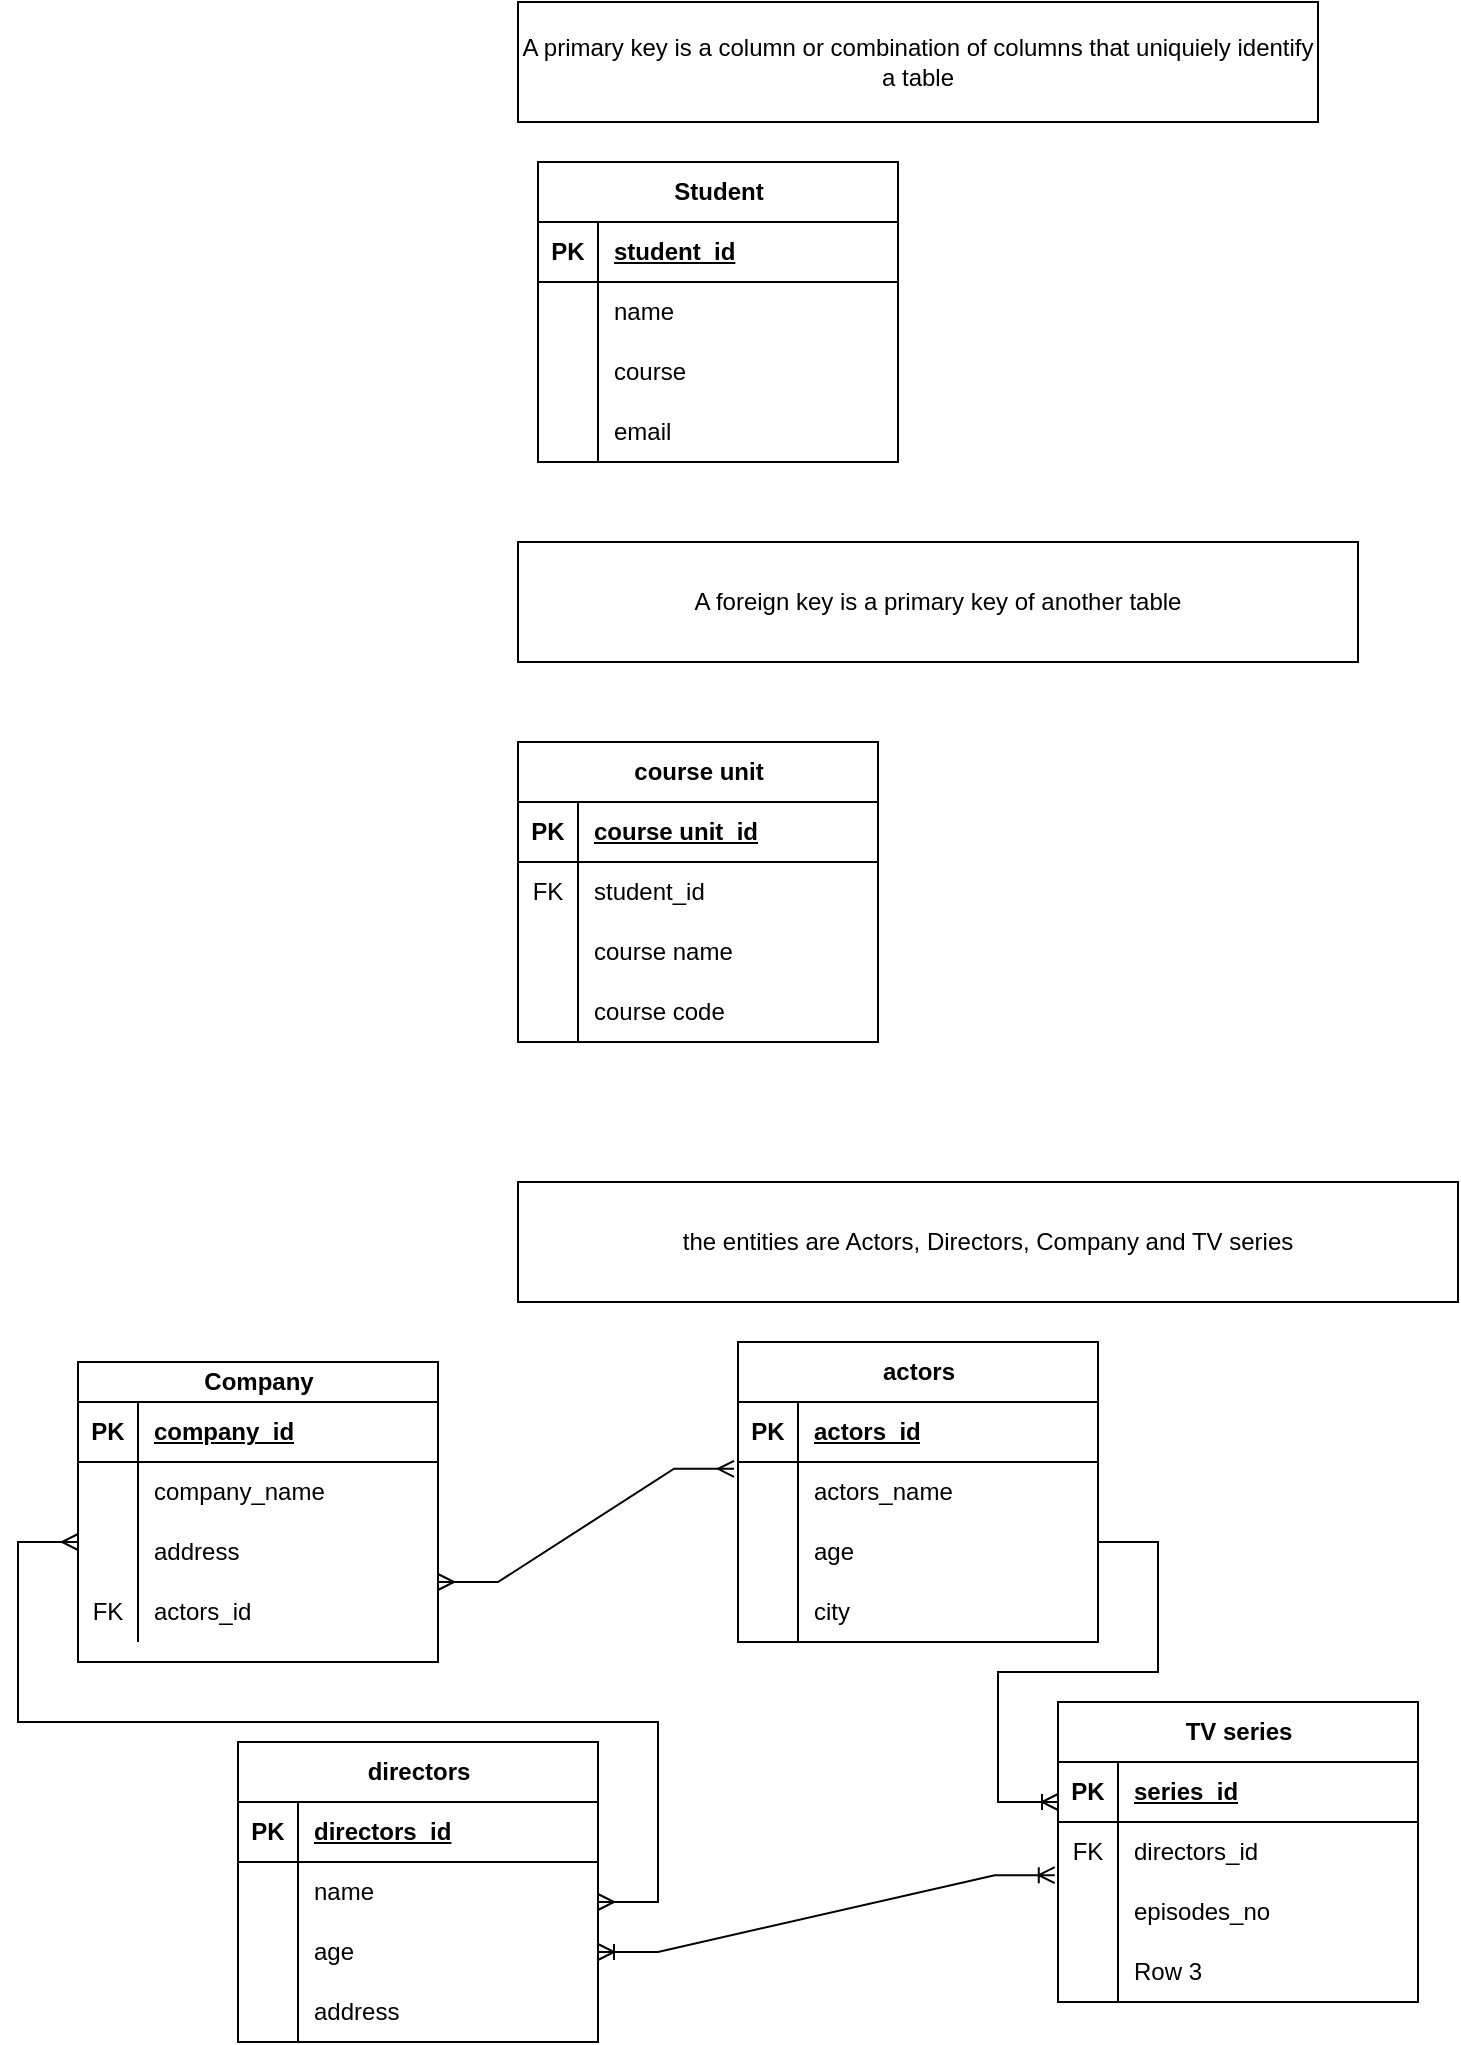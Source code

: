 <mxfile version="24.2.5" type="device">
  <diagram id="R2lEEEUBdFMjLlhIrx00" name="Page-1">
    <mxGraphModel dx="1036" dy="606" grid="1" gridSize="10" guides="1" tooltips="1" connect="1" arrows="1" fold="1" page="1" pageScale="1" pageWidth="850" pageHeight="1100" math="0" shadow="0" extFonts="Permanent Marker^https://fonts.googleapis.com/css?family=Permanent+Marker">
      <root>
        <mxCell id="0" />
        <mxCell id="1" parent="0" />
        <mxCell id="Y1XLmHkK0PfmIPcRLPb1-1" value="" style="rounded=0;whiteSpace=wrap;html=1;" vertex="1" parent="1">
          <mxGeometry x="280" y="60" width="120" height="60" as="geometry" />
        </mxCell>
        <mxCell id="Y1XLmHkK0PfmIPcRLPb1-2" value="A primary key is a column or combination of columns that uniquiely identify a table" style="rounded=0;whiteSpace=wrap;html=1;" vertex="1" parent="1">
          <mxGeometry x="280" y="60" width="400" height="60" as="geometry" />
        </mxCell>
        <mxCell id="Y1XLmHkK0PfmIPcRLPb1-7" value="Student" style="shape=table;startSize=30;container=1;collapsible=1;childLayout=tableLayout;fixedRows=1;rowLines=0;fontStyle=1;align=center;resizeLast=1;html=1;" vertex="1" parent="1">
          <mxGeometry x="290" y="140" width="180" height="150" as="geometry" />
        </mxCell>
        <mxCell id="Y1XLmHkK0PfmIPcRLPb1-8" value="" style="shape=tableRow;horizontal=0;startSize=0;swimlaneHead=0;swimlaneBody=0;fillColor=none;collapsible=0;dropTarget=0;points=[[0,0.5],[1,0.5]];portConstraint=eastwest;top=0;left=0;right=0;bottom=1;" vertex="1" parent="Y1XLmHkK0PfmIPcRLPb1-7">
          <mxGeometry y="30" width="180" height="30" as="geometry" />
        </mxCell>
        <mxCell id="Y1XLmHkK0PfmIPcRLPb1-9" value="PK" style="shape=partialRectangle;connectable=0;fillColor=none;top=0;left=0;bottom=0;right=0;fontStyle=1;overflow=hidden;whiteSpace=wrap;html=1;" vertex="1" parent="Y1XLmHkK0PfmIPcRLPb1-8">
          <mxGeometry width="30" height="30" as="geometry">
            <mxRectangle width="30" height="30" as="alternateBounds" />
          </mxGeometry>
        </mxCell>
        <mxCell id="Y1XLmHkK0PfmIPcRLPb1-10" value="student_id" style="shape=partialRectangle;connectable=0;fillColor=none;top=0;left=0;bottom=0;right=0;align=left;spacingLeft=6;fontStyle=5;overflow=hidden;whiteSpace=wrap;html=1;" vertex="1" parent="Y1XLmHkK0PfmIPcRLPb1-8">
          <mxGeometry x="30" width="150" height="30" as="geometry">
            <mxRectangle width="150" height="30" as="alternateBounds" />
          </mxGeometry>
        </mxCell>
        <mxCell id="Y1XLmHkK0PfmIPcRLPb1-11" value="" style="shape=tableRow;horizontal=0;startSize=0;swimlaneHead=0;swimlaneBody=0;fillColor=none;collapsible=0;dropTarget=0;points=[[0,0.5],[1,0.5]];portConstraint=eastwest;top=0;left=0;right=0;bottom=0;" vertex="1" parent="Y1XLmHkK0PfmIPcRLPb1-7">
          <mxGeometry y="60" width="180" height="30" as="geometry" />
        </mxCell>
        <mxCell id="Y1XLmHkK0PfmIPcRLPb1-12" value="" style="shape=partialRectangle;connectable=0;fillColor=none;top=0;left=0;bottom=0;right=0;editable=1;overflow=hidden;whiteSpace=wrap;html=1;" vertex="1" parent="Y1XLmHkK0PfmIPcRLPb1-11">
          <mxGeometry width="30" height="30" as="geometry">
            <mxRectangle width="30" height="30" as="alternateBounds" />
          </mxGeometry>
        </mxCell>
        <mxCell id="Y1XLmHkK0PfmIPcRLPb1-13" value="name" style="shape=partialRectangle;connectable=0;fillColor=none;top=0;left=0;bottom=0;right=0;align=left;spacingLeft=6;overflow=hidden;whiteSpace=wrap;html=1;" vertex="1" parent="Y1XLmHkK0PfmIPcRLPb1-11">
          <mxGeometry x="30" width="150" height="30" as="geometry">
            <mxRectangle width="150" height="30" as="alternateBounds" />
          </mxGeometry>
        </mxCell>
        <mxCell id="Y1XLmHkK0PfmIPcRLPb1-14" value="" style="shape=tableRow;horizontal=0;startSize=0;swimlaneHead=0;swimlaneBody=0;fillColor=none;collapsible=0;dropTarget=0;points=[[0,0.5],[1,0.5]];portConstraint=eastwest;top=0;left=0;right=0;bottom=0;" vertex="1" parent="Y1XLmHkK0PfmIPcRLPb1-7">
          <mxGeometry y="90" width="180" height="30" as="geometry" />
        </mxCell>
        <mxCell id="Y1XLmHkK0PfmIPcRLPb1-15" value="" style="shape=partialRectangle;connectable=0;fillColor=none;top=0;left=0;bottom=0;right=0;editable=1;overflow=hidden;whiteSpace=wrap;html=1;" vertex="1" parent="Y1XLmHkK0PfmIPcRLPb1-14">
          <mxGeometry width="30" height="30" as="geometry">
            <mxRectangle width="30" height="30" as="alternateBounds" />
          </mxGeometry>
        </mxCell>
        <mxCell id="Y1XLmHkK0PfmIPcRLPb1-16" value="course" style="shape=partialRectangle;connectable=0;fillColor=none;top=0;left=0;bottom=0;right=0;align=left;spacingLeft=6;overflow=hidden;whiteSpace=wrap;html=1;" vertex="1" parent="Y1XLmHkK0PfmIPcRLPb1-14">
          <mxGeometry x="30" width="150" height="30" as="geometry">
            <mxRectangle width="150" height="30" as="alternateBounds" />
          </mxGeometry>
        </mxCell>
        <mxCell id="Y1XLmHkK0PfmIPcRLPb1-17" value="" style="shape=tableRow;horizontal=0;startSize=0;swimlaneHead=0;swimlaneBody=0;fillColor=none;collapsible=0;dropTarget=0;points=[[0,0.5],[1,0.5]];portConstraint=eastwest;top=0;left=0;right=0;bottom=0;" vertex="1" parent="Y1XLmHkK0PfmIPcRLPb1-7">
          <mxGeometry y="120" width="180" height="30" as="geometry" />
        </mxCell>
        <mxCell id="Y1XLmHkK0PfmIPcRLPb1-18" value="" style="shape=partialRectangle;connectable=0;fillColor=none;top=0;left=0;bottom=0;right=0;editable=1;overflow=hidden;whiteSpace=wrap;html=1;" vertex="1" parent="Y1XLmHkK0PfmIPcRLPb1-17">
          <mxGeometry width="30" height="30" as="geometry">
            <mxRectangle width="30" height="30" as="alternateBounds" />
          </mxGeometry>
        </mxCell>
        <mxCell id="Y1XLmHkK0PfmIPcRLPb1-19" value="email" style="shape=partialRectangle;connectable=0;fillColor=none;top=0;left=0;bottom=0;right=0;align=left;spacingLeft=6;overflow=hidden;whiteSpace=wrap;html=1;" vertex="1" parent="Y1XLmHkK0PfmIPcRLPb1-17">
          <mxGeometry x="30" width="150" height="30" as="geometry">
            <mxRectangle width="150" height="30" as="alternateBounds" />
          </mxGeometry>
        </mxCell>
        <mxCell id="Y1XLmHkK0PfmIPcRLPb1-20" value="A foreign key is a primary key of another table" style="rounded=0;whiteSpace=wrap;html=1;" vertex="1" parent="1">
          <mxGeometry x="280" y="330" width="420" height="60" as="geometry" />
        </mxCell>
        <mxCell id="Y1XLmHkK0PfmIPcRLPb1-21" value="course unit" style="shape=table;startSize=30;container=1;collapsible=1;childLayout=tableLayout;fixedRows=1;rowLines=0;fontStyle=1;align=center;resizeLast=1;html=1;" vertex="1" parent="1">
          <mxGeometry x="280" y="430" width="180" height="150" as="geometry" />
        </mxCell>
        <mxCell id="Y1XLmHkK0PfmIPcRLPb1-22" value="" style="shape=tableRow;horizontal=0;startSize=0;swimlaneHead=0;swimlaneBody=0;fillColor=none;collapsible=0;dropTarget=0;points=[[0,0.5],[1,0.5]];portConstraint=eastwest;top=0;left=0;right=0;bottom=1;" vertex="1" parent="Y1XLmHkK0PfmIPcRLPb1-21">
          <mxGeometry y="30" width="180" height="30" as="geometry" />
        </mxCell>
        <mxCell id="Y1XLmHkK0PfmIPcRLPb1-23" value="PK" style="shape=partialRectangle;connectable=0;fillColor=none;top=0;left=0;bottom=0;right=0;fontStyle=1;overflow=hidden;whiteSpace=wrap;html=1;" vertex="1" parent="Y1XLmHkK0PfmIPcRLPb1-22">
          <mxGeometry width="30" height="30" as="geometry">
            <mxRectangle width="30" height="30" as="alternateBounds" />
          </mxGeometry>
        </mxCell>
        <mxCell id="Y1XLmHkK0PfmIPcRLPb1-24" value="course unit_id" style="shape=partialRectangle;connectable=0;fillColor=none;top=0;left=0;bottom=0;right=0;align=left;spacingLeft=6;fontStyle=5;overflow=hidden;whiteSpace=wrap;html=1;" vertex="1" parent="Y1XLmHkK0PfmIPcRLPb1-22">
          <mxGeometry x="30" width="150" height="30" as="geometry">
            <mxRectangle width="150" height="30" as="alternateBounds" />
          </mxGeometry>
        </mxCell>
        <mxCell id="Y1XLmHkK0PfmIPcRLPb1-25" value="" style="shape=tableRow;horizontal=0;startSize=0;swimlaneHead=0;swimlaneBody=0;fillColor=none;collapsible=0;dropTarget=0;points=[[0,0.5],[1,0.5]];portConstraint=eastwest;top=0;left=0;right=0;bottom=0;" vertex="1" parent="Y1XLmHkK0PfmIPcRLPb1-21">
          <mxGeometry y="60" width="180" height="30" as="geometry" />
        </mxCell>
        <mxCell id="Y1XLmHkK0PfmIPcRLPb1-26" value="FK" style="shape=partialRectangle;connectable=0;fillColor=none;top=0;left=0;bottom=0;right=0;editable=1;overflow=hidden;whiteSpace=wrap;html=1;" vertex="1" parent="Y1XLmHkK0PfmIPcRLPb1-25">
          <mxGeometry width="30" height="30" as="geometry">
            <mxRectangle width="30" height="30" as="alternateBounds" />
          </mxGeometry>
        </mxCell>
        <mxCell id="Y1XLmHkK0PfmIPcRLPb1-27" value="student_id" style="shape=partialRectangle;connectable=0;fillColor=none;top=0;left=0;bottom=0;right=0;align=left;spacingLeft=6;overflow=hidden;whiteSpace=wrap;html=1;" vertex="1" parent="Y1XLmHkK0PfmIPcRLPb1-25">
          <mxGeometry x="30" width="150" height="30" as="geometry">
            <mxRectangle width="150" height="30" as="alternateBounds" />
          </mxGeometry>
        </mxCell>
        <mxCell id="Y1XLmHkK0PfmIPcRLPb1-28" value="" style="shape=tableRow;horizontal=0;startSize=0;swimlaneHead=0;swimlaneBody=0;fillColor=none;collapsible=0;dropTarget=0;points=[[0,0.5],[1,0.5]];portConstraint=eastwest;top=0;left=0;right=0;bottom=0;" vertex="1" parent="Y1XLmHkK0PfmIPcRLPb1-21">
          <mxGeometry y="90" width="180" height="30" as="geometry" />
        </mxCell>
        <mxCell id="Y1XLmHkK0PfmIPcRLPb1-29" value="" style="shape=partialRectangle;connectable=0;fillColor=none;top=0;left=0;bottom=0;right=0;editable=1;overflow=hidden;whiteSpace=wrap;html=1;" vertex="1" parent="Y1XLmHkK0PfmIPcRLPb1-28">
          <mxGeometry width="30" height="30" as="geometry">
            <mxRectangle width="30" height="30" as="alternateBounds" />
          </mxGeometry>
        </mxCell>
        <mxCell id="Y1XLmHkK0PfmIPcRLPb1-30" value="course name" style="shape=partialRectangle;connectable=0;fillColor=none;top=0;left=0;bottom=0;right=0;align=left;spacingLeft=6;overflow=hidden;whiteSpace=wrap;html=1;" vertex="1" parent="Y1XLmHkK0PfmIPcRLPb1-28">
          <mxGeometry x="30" width="150" height="30" as="geometry">
            <mxRectangle width="150" height="30" as="alternateBounds" />
          </mxGeometry>
        </mxCell>
        <mxCell id="Y1XLmHkK0PfmIPcRLPb1-31" value="" style="shape=tableRow;horizontal=0;startSize=0;swimlaneHead=0;swimlaneBody=0;fillColor=none;collapsible=0;dropTarget=0;points=[[0,0.5],[1,0.5]];portConstraint=eastwest;top=0;left=0;right=0;bottom=0;" vertex="1" parent="Y1XLmHkK0PfmIPcRLPb1-21">
          <mxGeometry y="120" width="180" height="30" as="geometry" />
        </mxCell>
        <mxCell id="Y1XLmHkK0PfmIPcRLPb1-32" value="" style="shape=partialRectangle;connectable=0;fillColor=none;top=0;left=0;bottom=0;right=0;editable=1;overflow=hidden;whiteSpace=wrap;html=1;" vertex="1" parent="Y1XLmHkK0PfmIPcRLPb1-31">
          <mxGeometry width="30" height="30" as="geometry">
            <mxRectangle width="30" height="30" as="alternateBounds" />
          </mxGeometry>
        </mxCell>
        <mxCell id="Y1XLmHkK0PfmIPcRLPb1-33" value="course code" style="shape=partialRectangle;connectable=0;fillColor=none;top=0;left=0;bottom=0;right=0;align=left;spacingLeft=6;overflow=hidden;whiteSpace=wrap;html=1;" vertex="1" parent="Y1XLmHkK0PfmIPcRLPb1-31">
          <mxGeometry x="30" width="150" height="30" as="geometry">
            <mxRectangle width="150" height="30" as="alternateBounds" />
          </mxGeometry>
        </mxCell>
        <mxCell id="Y1XLmHkK0PfmIPcRLPb1-34" value="the entities are Actors, Directors, Company and TV series" style="rounded=0;whiteSpace=wrap;html=1;" vertex="1" parent="1">
          <mxGeometry x="280" y="650" width="470" height="60" as="geometry" />
        </mxCell>
        <mxCell id="Y1XLmHkK0PfmIPcRLPb1-35" value="Company" style="shape=table;startSize=20;container=1;collapsible=1;childLayout=tableLayout;fixedRows=1;rowLines=0;fontStyle=1;align=center;resizeLast=1;html=1;" vertex="1" parent="1">
          <mxGeometry x="60" y="740" width="180" height="150" as="geometry" />
        </mxCell>
        <mxCell id="Y1XLmHkK0PfmIPcRLPb1-36" value="" style="shape=tableRow;horizontal=0;startSize=0;swimlaneHead=0;swimlaneBody=0;fillColor=none;collapsible=0;dropTarget=0;points=[[0,0.5],[1,0.5]];portConstraint=eastwest;top=0;left=0;right=0;bottom=1;" vertex="1" parent="Y1XLmHkK0PfmIPcRLPb1-35">
          <mxGeometry y="20" width="180" height="30" as="geometry" />
        </mxCell>
        <mxCell id="Y1XLmHkK0PfmIPcRLPb1-37" value="PK" style="shape=partialRectangle;connectable=0;fillColor=none;top=0;left=0;bottom=0;right=0;fontStyle=1;overflow=hidden;whiteSpace=wrap;html=1;" vertex="1" parent="Y1XLmHkK0PfmIPcRLPb1-36">
          <mxGeometry width="30" height="30" as="geometry">
            <mxRectangle width="30" height="30" as="alternateBounds" />
          </mxGeometry>
        </mxCell>
        <mxCell id="Y1XLmHkK0PfmIPcRLPb1-38" value="company_id" style="shape=partialRectangle;connectable=0;fillColor=none;top=0;left=0;bottom=0;right=0;align=left;spacingLeft=6;fontStyle=5;overflow=hidden;whiteSpace=wrap;html=1;" vertex="1" parent="Y1XLmHkK0PfmIPcRLPb1-36">
          <mxGeometry x="30" width="150" height="30" as="geometry">
            <mxRectangle width="150" height="30" as="alternateBounds" />
          </mxGeometry>
        </mxCell>
        <mxCell id="Y1XLmHkK0PfmIPcRLPb1-39" value="" style="shape=tableRow;horizontal=0;startSize=0;swimlaneHead=0;swimlaneBody=0;fillColor=none;collapsible=0;dropTarget=0;points=[[0,0.5],[1,0.5]];portConstraint=eastwest;top=0;left=0;right=0;bottom=0;" vertex="1" parent="Y1XLmHkK0PfmIPcRLPb1-35">
          <mxGeometry y="50" width="180" height="30" as="geometry" />
        </mxCell>
        <mxCell id="Y1XLmHkK0PfmIPcRLPb1-40" value="" style="shape=partialRectangle;connectable=0;fillColor=none;top=0;left=0;bottom=0;right=0;editable=1;overflow=hidden;whiteSpace=wrap;html=1;" vertex="1" parent="Y1XLmHkK0PfmIPcRLPb1-39">
          <mxGeometry width="30" height="30" as="geometry">
            <mxRectangle width="30" height="30" as="alternateBounds" />
          </mxGeometry>
        </mxCell>
        <mxCell id="Y1XLmHkK0PfmIPcRLPb1-41" value="company_name" style="shape=partialRectangle;connectable=0;fillColor=none;top=0;left=0;bottom=0;right=0;align=left;spacingLeft=6;overflow=hidden;whiteSpace=wrap;html=1;" vertex="1" parent="Y1XLmHkK0PfmIPcRLPb1-39">
          <mxGeometry x="30" width="150" height="30" as="geometry">
            <mxRectangle width="150" height="30" as="alternateBounds" />
          </mxGeometry>
        </mxCell>
        <mxCell id="Y1XLmHkK0PfmIPcRLPb1-42" value="" style="shape=tableRow;horizontal=0;startSize=0;swimlaneHead=0;swimlaneBody=0;fillColor=none;collapsible=0;dropTarget=0;points=[[0,0.5],[1,0.5]];portConstraint=eastwest;top=0;left=0;right=0;bottom=0;" vertex="1" parent="Y1XLmHkK0PfmIPcRLPb1-35">
          <mxGeometry y="80" width="180" height="30" as="geometry" />
        </mxCell>
        <mxCell id="Y1XLmHkK0PfmIPcRLPb1-43" value="" style="shape=partialRectangle;connectable=0;fillColor=none;top=0;left=0;bottom=0;right=0;editable=1;overflow=hidden;whiteSpace=wrap;html=1;" vertex="1" parent="Y1XLmHkK0PfmIPcRLPb1-42">
          <mxGeometry width="30" height="30" as="geometry">
            <mxRectangle width="30" height="30" as="alternateBounds" />
          </mxGeometry>
        </mxCell>
        <mxCell id="Y1XLmHkK0PfmIPcRLPb1-44" value="address" style="shape=partialRectangle;connectable=0;fillColor=none;top=0;left=0;bottom=0;right=0;align=left;spacingLeft=6;overflow=hidden;whiteSpace=wrap;html=1;" vertex="1" parent="Y1XLmHkK0PfmIPcRLPb1-42">
          <mxGeometry x="30" width="150" height="30" as="geometry">
            <mxRectangle width="150" height="30" as="alternateBounds" />
          </mxGeometry>
        </mxCell>
        <mxCell id="Y1XLmHkK0PfmIPcRLPb1-45" value="" style="shape=tableRow;horizontal=0;startSize=0;swimlaneHead=0;swimlaneBody=0;fillColor=none;collapsible=0;dropTarget=0;points=[[0,0.5],[1,0.5]];portConstraint=eastwest;top=0;left=0;right=0;bottom=0;" vertex="1" parent="Y1XLmHkK0PfmIPcRLPb1-35">
          <mxGeometry y="110" width="180" height="30" as="geometry" />
        </mxCell>
        <mxCell id="Y1XLmHkK0PfmIPcRLPb1-46" value="FK" style="shape=partialRectangle;connectable=0;fillColor=none;top=0;left=0;bottom=0;right=0;editable=1;overflow=hidden;whiteSpace=wrap;html=1;" vertex="1" parent="Y1XLmHkK0PfmIPcRLPb1-45">
          <mxGeometry width="30" height="30" as="geometry">
            <mxRectangle width="30" height="30" as="alternateBounds" />
          </mxGeometry>
        </mxCell>
        <mxCell id="Y1XLmHkK0PfmIPcRLPb1-47" value="actors_id" style="shape=partialRectangle;connectable=0;fillColor=none;top=0;left=0;bottom=0;right=0;align=left;spacingLeft=6;overflow=hidden;whiteSpace=wrap;html=1;" vertex="1" parent="Y1XLmHkK0PfmIPcRLPb1-45">
          <mxGeometry x="30" width="150" height="30" as="geometry">
            <mxRectangle width="150" height="30" as="alternateBounds" />
          </mxGeometry>
        </mxCell>
        <mxCell id="Y1XLmHkK0PfmIPcRLPb1-48" value="actors" style="shape=table;startSize=30;container=1;collapsible=1;childLayout=tableLayout;fixedRows=1;rowLines=0;fontStyle=1;align=center;resizeLast=1;html=1;" vertex="1" parent="1">
          <mxGeometry x="390" y="730" width="180" height="150" as="geometry" />
        </mxCell>
        <mxCell id="Y1XLmHkK0PfmIPcRLPb1-49" value="" style="shape=tableRow;horizontal=0;startSize=0;swimlaneHead=0;swimlaneBody=0;fillColor=none;collapsible=0;dropTarget=0;points=[[0,0.5],[1,0.5]];portConstraint=eastwest;top=0;left=0;right=0;bottom=1;" vertex="1" parent="Y1XLmHkK0PfmIPcRLPb1-48">
          <mxGeometry y="30" width="180" height="30" as="geometry" />
        </mxCell>
        <mxCell id="Y1XLmHkK0PfmIPcRLPb1-50" value="PK" style="shape=partialRectangle;connectable=0;fillColor=none;top=0;left=0;bottom=0;right=0;fontStyle=1;overflow=hidden;whiteSpace=wrap;html=1;" vertex="1" parent="Y1XLmHkK0PfmIPcRLPb1-49">
          <mxGeometry width="30" height="30" as="geometry">
            <mxRectangle width="30" height="30" as="alternateBounds" />
          </mxGeometry>
        </mxCell>
        <mxCell id="Y1XLmHkK0PfmIPcRLPb1-51" value="actors_id" style="shape=partialRectangle;connectable=0;fillColor=none;top=0;left=0;bottom=0;right=0;align=left;spacingLeft=6;fontStyle=5;overflow=hidden;whiteSpace=wrap;html=1;" vertex="1" parent="Y1XLmHkK0PfmIPcRLPb1-49">
          <mxGeometry x="30" width="150" height="30" as="geometry">
            <mxRectangle width="150" height="30" as="alternateBounds" />
          </mxGeometry>
        </mxCell>
        <mxCell id="Y1XLmHkK0PfmIPcRLPb1-52" value="" style="shape=tableRow;horizontal=0;startSize=0;swimlaneHead=0;swimlaneBody=0;fillColor=none;collapsible=0;dropTarget=0;points=[[0,0.5],[1,0.5]];portConstraint=eastwest;top=0;left=0;right=0;bottom=0;" vertex="1" parent="Y1XLmHkK0PfmIPcRLPb1-48">
          <mxGeometry y="60" width="180" height="30" as="geometry" />
        </mxCell>
        <mxCell id="Y1XLmHkK0PfmIPcRLPb1-53" value="" style="shape=partialRectangle;connectable=0;fillColor=none;top=0;left=0;bottom=0;right=0;editable=1;overflow=hidden;whiteSpace=wrap;html=1;" vertex="1" parent="Y1XLmHkK0PfmIPcRLPb1-52">
          <mxGeometry width="30" height="30" as="geometry">
            <mxRectangle width="30" height="30" as="alternateBounds" />
          </mxGeometry>
        </mxCell>
        <mxCell id="Y1XLmHkK0PfmIPcRLPb1-54" value="actors_name" style="shape=partialRectangle;connectable=0;fillColor=none;top=0;left=0;bottom=0;right=0;align=left;spacingLeft=6;overflow=hidden;whiteSpace=wrap;html=1;" vertex="1" parent="Y1XLmHkK0PfmIPcRLPb1-52">
          <mxGeometry x="30" width="150" height="30" as="geometry">
            <mxRectangle width="150" height="30" as="alternateBounds" />
          </mxGeometry>
        </mxCell>
        <mxCell id="Y1XLmHkK0PfmIPcRLPb1-55" value="" style="shape=tableRow;horizontal=0;startSize=0;swimlaneHead=0;swimlaneBody=0;fillColor=none;collapsible=0;dropTarget=0;points=[[0,0.5],[1,0.5]];portConstraint=eastwest;top=0;left=0;right=0;bottom=0;" vertex="1" parent="Y1XLmHkK0PfmIPcRLPb1-48">
          <mxGeometry y="90" width="180" height="30" as="geometry" />
        </mxCell>
        <mxCell id="Y1XLmHkK0PfmIPcRLPb1-56" value="" style="shape=partialRectangle;connectable=0;fillColor=none;top=0;left=0;bottom=0;right=0;editable=1;overflow=hidden;whiteSpace=wrap;html=1;" vertex="1" parent="Y1XLmHkK0PfmIPcRLPb1-55">
          <mxGeometry width="30" height="30" as="geometry">
            <mxRectangle width="30" height="30" as="alternateBounds" />
          </mxGeometry>
        </mxCell>
        <mxCell id="Y1XLmHkK0PfmIPcRLPb1-57" value="age" style="shape=partialRectangle;connectable=0;fillColor=none;top=0;left=0;bottom=0;right=0;align=left;spacingLeft=6;overflow=hidden;whiteSpace=wrap;html=1;" vertex="1" parent="Y1XLmHkK0PfmIPcRLPb1-55">
          <mxGeometry x="30" width="150" height="30" as="geometry">
            <mxRectangle width="150" height="30" as="alternateBounds" />
          </mxGeometry>
        </mxCell>
        <mxCell id="Y1XLmHkK0PfmIPcRLPb1-58" value="" style="shape=tableRow;horizontal=0;startSize=0;swimlaneHead=0;swimlaneBody=0;fillColor=none;collapsible=0;dropTarget=0;points=[[0,0.5],[1,0.5]];portConstraint=eastwest;top=0;left=0;right=0;bottom=0;" vertex="1" parent="Y1XLmHkK0PfmIPcRLPb1-48">
          <mxGeometry y="120" width="180" height="30" as="geometry" />
        </mxCell>
        <mxCell id="Y1XLmHkK0PfmIPcRLPb1-59" value="" style="shape=partialRectangle;connectable=0;fillColor=none;top=0;left=0;bottom=0;right=0;editable=1;overflow=hidden;whiteSpace=wrap;html=1;" vertex="1" parent="Y1XLmHkK0PfmIPcRLPb1-58">
          <mxGeometry width="30" height="30" as="geometry">
            <mxRectangle width="30" height="30" as="alternateBounds" />
          </mxGeometry>
        </mxCell>
        <mxCell id="Y1XLmHkK0PfmIPcRLPb1-60" value="city" style="shape=partialRectangle;connectable=0;fillColor=none;top=0;left=0;bottom=0;right=0;align=left;spacingLeft=6;overflow=hidden;whiteSpace=wrap;html=1;" vertex="1" parent="Y1XLmHkK0PfmIPcRLPb1-58">
          <mxGeometry x="30" width="150" height="30" as="geometry">
            <mxRectangle width="150" height="30" as="alternateBounds" />
          </mxGeometry>
        </mxCell>
        <mxCell id="Y1XLmHkK0PfmIPcRLPb1-61" value="directors" style="shape=table;startSize=30;container=1;collapsible=1;childLayout=tableLayout;fixedRows=1;rowLines=0;fontStyle=1;align=center;resizeLast=1;html=1;" vertex="1" parent="1">
          <mxGeometry x="140" y="930" width="180" height="150" as="geometry" />
        </mxCell>
        <mxCell id="Y1XLmHkK0PfmIPcRLPb1-62" value="" style="shape=tableRow;horizontal=0;startSize=0;swimlaneHead=0;swimlaneBody=0;fillColor=none;collapsible=0;dropTarget=0;points=[[0,0.5],[1,0.5]];portConstraint=eastwest;top=0;left=0;right=0;bottom=1;" vertex="1" parent="Y1XLmHkK0PfmIPcRLPb1-61">
          <mxGeometry y="30" width="180" height="30" as="geometry" />
        </mxCell>
        <mxCell id="Y1XLmHkK0PfmIPcRLPb1-63" value="PK" style="shape=partialRectangle;connectable=0;fillColor=none;top=0;left=0;bottom=0;right=0;fontStyle=1;overflow=hidden;whiteSpace=wrap;html=1;" vertex="1" parent="Y1XLmHkK0PfmIPcRLPb1-62">
          <mxGeometry width="30" height="30" as="geometry">
            <mxRectangle width="30" height="30" as="alternateBounds" />
          </mxGeometry>
        </mxCell>
        <mxCell id="Y1XLmHkK0PfmIPcRLPb1-64" value="directors_id" style="shape=partialRectangle;connectable=0;fillColor=none;top=0;left=0;bottom=0;right=0;align=left;spacingLeft=6;fontStyle=5;overflow=hidden;whiteSpace=wrap;html=1;" vertex="1" parent="Y1XLmHkK0PfmIPcRLPb1-62">
          <mxGeometry x="30" width="150" height="30" as="geometry">
            <mxRectangle width="150" height="30" as="alternateBounds" />
          </mxGeometry>
        </mxCell>
        <mxCell id="Y1XLmHkK0PfmIPcRLPb1-65" value="" style="shape=tableRow;horizontal=0;startSize=0;swimlaneHead=0;swimlaneBody=0;fillColor=none;collapsible=0;dropTarget=0;points=[[0,0.5],[1,0.5]];portConstraint=eastwest;top=0;left=0;right=0;bottom=0;" vertex="1" parent="Y1XLmHkK0PfmIPcRLPb1-61">
          <mxGeometry y="60" width="180" height="30" as="geometry" />
        </mxCell>
        <mxCell id="Y1XLmHkK0PfmIPcRLPb1-66" value="" style="shape=partialRectangle;connectable=0;fillColor=none;top=0;left=0;bottom=0;right=0;editable=1;overflow=hidden;whiteSpace=wrap;html=1;" vertex="1" parent="Y1XLmHkK0PfmIPcRLPb1-65">
          <mxGeometry width="30" height="30" as="geometry">
            <mxRectangle width="30" height="30" as="alternateBounds" />
          </mxGeometry>
        </mxCell>
        <mxCell id="Y1XLmHkK0PfmIPcRLPb1-67" value="name" style="shape=partialRectangle;connectable=0;fillColor=none;top=0;left=0;bottom=0;right=0;align=left;spacingLeft=6;overflow=hidden;whiteSpace=wrap;html=1;" vertex="1" parent="Y1XLmHkK0PfmIPcRLPb1-65">
          <mxGeometry x="30" width="150" height="30" as="geometry">
            <mxRectangle width="150" height="30" as="alternateBounds" />
          </mxGeometry>
        </mxCell>
        <mxCell id="Y1XLmHkK0PfmIPcRLPb1-68" value="" style="shape=tableRow;horizontal=0;startSize=0;swimlaneHead=0;swimlaneBody=0;fillColor=none;collapsible=0;dropTarget=0;points=[[0,0.5],[1,0.5]];portConstraint=eastwest;top=0;left=0;right=0;bottom=0;" vertex="1" parent="Y1XLmHkK0PfmIPcRLPb1-61">
          <mxGeometry y="90" width="180" height="30" as="geometry" />
        </mxCell>
        <mxCell id="Y1XLmHkK0PfmIPcRLPb1-69" value="" style="shape=partialRectangle;connectable=0;fillColor=none;top=0;left=0;bottom=0;right=0;editable=1;overflow=hidden;whiteSpace=wrap;html=1;" vertex="1" parent="Y1XLmHkK0PfmIPcRLPb1-68">
          <mxGeometry width="30" height="30" as="geometry">
            <mxRectangle width="30" height="30" as="alternateBounds" />
          </mxGeometry>
        </mxCell>
        <mxCell id="Y1XLmHkK0PfmIPcRLPb1-70" value="age" style="shape=partialRectangle;connectable=0;fillColor=none;top=0;left=0;bottom=0;right=0;align=left;spacingLeft=6;overflow=hidden;whiteSpace=wrap;html=1;" vertex="1" parent="Y1XLmHkK0PfmIPcRLPb1-68">
          <mxGeometry x="30" width="150" height="30" as="geometry">
            <mxRectangle width="150" height="30" as="alternateBounds" />
          </mxGeometry>
        </mxCell>
        <mxCell id="Y1XLmHkK0PfmIPcRLPb1-71" value="" style="shape=tableRow;horizontal=0;startSize=0;swimlaneHead=0;swimlaneBody=0;fillColor=none;collapsible=0;dropTarget=0;points=[[0,0.5],[1,0.5]];portConstraint=eastwest;top=0;left=0;right=0;bottom=0;" vertex="1" parent="Y1XLmHkK0PfmIPcRLPb1-61">
          <mxGeometry y="120" width="180" height="30" as="geometry" />
        </mxCell>
        <mxCell id="Y1XLmHkK0PfmIPcRLPb1-72" value="" style="shape=partialRectangle;connectable=0;fillColor=none;top=0;left=0;bottom=0;right=0;editable=1;overflow=hidden;whiteSpace=wrap;html=1;" vertex="1" parent="Y1XLmHkK0PfmIPcRLPb1-71">
          <mxGeometry width="30" height="30" as="geometry">
            <mxRectangle width="30" height="30" as="alternateBounds" />
          </mxGeometry>
        </mxCell>
        <mxCell id="Y1XLmHkK0PfmIPcRLPb1-73" value="address" style="shape=partialRectangle;connectable=0;fillColor=none;top=0;left=0;bottom=0;right=0;align=left;spacingLeft=6;overflow=hidden;whiteSpace=wrap;html=1;" vertex="1" parent="Y1XLmHkK0PfmIPcRLPb1-71">
          <mxGeometry x="30" width="150" height="30" as="geometry">
            <mxRectangle width="150" height="30" as="alternateBounds" />
          </mxGeometry>
        </mxCell>
        <mxCell id="Y1XLmHkK0PfmIPcRLPb1-74" value="TV series" style="shape=table;startSize=30;container=1;collapsible=1;childLayout=tableLayout;fixedRows=1;rowLines=0;fontStyle=1;align=center;resizeLast=1;html=1;" vertex="1" parent="1">
          <mxGeometry x="550" y="910" width="180" height="150" as="geometry" />
        </mxCell>
        <mxCell id="Y1XLmHkK0PfmIPcRLPb1-75" value="" style="shape=tableRow;horizontal=0;startSize=0;swimlaneHead=0;swimlaneBody=0;fillColor=none;collapsible=0;dropTarget=0;points=[[0,0.5],[1,0.5]];portConstraint=eastwest;top=0;left=0;right=0;bottom=1;" vertex="1" parent="Y1XLmHkK0PfmIPcRLPb1-74">
          <mxGeometry y="30" width="180" height="30" as="geometry" />
        </mxCell>
        <mxCell id="Y1XLmHkK0PfmIPcRLPb1-76" value="PK" style="shape=partialRectangle;connectable=0;fillColor=none;top=0;left=0;bottom=0;right=0;fontStyle=1;overflow=hidden;whiteSpace=wrap;html=1;" vertex="1" parent="Y1XLmHkK0PfmIPcRLPb1-75">
          <mxGeometry width="30" height="30" as="geometry">
            <mxRectangle width="30" height="30" as="alternateBounds" />
          </mxGeometry>
        </mxCell>
        <mxCell id="Y1XLmHkK0PfmIPcRLPb1-77" value="series_id" style="shape=partialRectangle;connectable=0;fillColor=none;top=0;left=0;bottom=0;right=0;align=left;spacingLeft=6;fontStyle=5;overflow=hidden;whiteSpace=wrap;html=1;" vertex="1" parent="Y1XLmHkK0PfmIPcRLPb1-75">
          <mxGeometry x="30" width="150" height="30" as="geometry">
            <mxRectangle width="150" height="30" as="alternateBounds" />
          </mxGeometry>
        </mxCell>
        <mxCell id="Y1XLmHkK0PfmIPcRLPb1-78" value="" style="shape=tableRow;horizontal=0;startSize=0;swimlaneHead=0;swimlaneBody=0;fillColor=none;collapsible=0;dropTarget=0;points=[[0,0.5],[1,0.5]];portConstraint=eastwest;top=0;left=0;right=0;bottom=0;" vertex="1" parent="Y1XLmHkK0PfmIPcRLPb1-74">
          <mxGeometry y="60" width="180" height="30" as="geometry" />
        </mxCell>
        <mxCell id="Y1XLmHkK0PfmIPcRLPb1-79" value="FK" style="shape=partialRectangle;connectable=0;fillColor=none;top=0;left=0;bottom=0;right=0;editable=1;overflow=hidden;whiteSpace=wrap;html=1;" vertex="1" parent="Y1XLmHkK0PfmIPcRLPb1-78">
          <mxGeometry width="30" height="30" as="geometry">
            <mxRectangle width="30" height="30" as="alternateBounds" />
          </mxGeometry>
        </mxCell>
        <mxCell id="Y1XLmHkK0PfmIPcRLPb1-80" value="directors_id" style="shape=partialRectangle;connectable=0;fillColor=none;top=0;left=0;bottom=0;right=0;align=left;spacingLeft=6;overflow=hidden;whiteSpace=wrap;html=1;" vertex="1" parent="Y1XLmHkK0PfmIPcRLPb1-78">
          <mxGeometry x="30" width="150" height="30" as="geometry">
            <mxRectangle width="150" height="30" as="alternateBounds" />
          </mxGeometry>
        </mxCell>
        <mxCell id="Y1XLmHkK0PfmIPcRLPb1-81" value="" style="shape=tableRow;horizontal=0;startSize=0;swimlaneHead=0;swimlaneBody=0;fillColor=none;collapsible=0;dropTarget=0;points=[[0,0.5],[1,0.5]];portConstraint=eastwest;top=0;left=0;right=0;bottom=0;" vertex="1" parent="Y1XLmHkK0PfmIPcRLPb1-74">
          <mxGeometry y="90" width="180" height="30" as="geometry" />
        </mxCell>
        <mxCell id="Y1XLmHkK0PfmIPcRLPb1-82" value="" style="shape=partialRectangle;connectable=0;fillColor=none;top=0;left=0;bottom=0;right=0;editable=1;overflow=hidden;whiteSpace=wrap;html=1;" vertex="1" parent="Y1XLmHkK0PfmIPcRLPb1-81">
          <mxGeometry width="30" height="30" as="geometry">
            <mxRectangle width="30" height="30" as="alternateBounds" />
          </mxGeometry>
        </mxCell>
        <mxCell id="Y1XLmHkK0PfmIPcRLPb1-83" value="episodes_no" style="shape=partialRectangle;connectable=0;fillColor=none;top=0;left=0;bottom=0;right=0;align=left;spacingLeft=6;overflow=hidden;whiteSpace=wrap;html=1;" vertex="1" parent="Y1XLmHkK0PfmIPcRLPb1-81">
          <mxGeometry x="30" width="150" height="30" as="geometry">
            <mxRectangle width="150" height="30" as="alternateBounds" />
          </mxGeometry>
        </mxCell>
        <mxCell id="Y1XLmHkK0PfmIPcRLPb1-84" value="" style="shape=tableRow;horizontal=0;startSize=0;swimlaneHead=0;swimlaneBody=0;fillColor=none;collapsible=0;dropTarget=0;points=[[0,0.5],[1,0.5]];portConstraint=eastwest;top=0;left=0;right=0;bottom=0;" vertex="1" parent="Y1XLmHkK0PfmIPcRLPb1-74">
          <mxGeometry y="120" width="180" height="30" as="geometry" />
        </mxCell>
        <mxCell id="Y1XLmHkK0PfmIPcRLPb1-85" value="" style="shape=partialRectangle;connectable=0;fillColor=none;top=0;left=0;bottom=0;right=0;editable=1;overflow=hidden;whiteSpace=wrap;html=1;" vertex="1" parent="Y1XLmHkK0PfmIPcRLPb1-84">
          <mxGeometry width="30" height="30" as="geometry">
            <mxRectangle width="30" height="30" as="alternateBounds" />
          </mxGeometry>
        </mxCell>
        <mxCell id="Y1XLmHkK0PfmIPcRLPb1-86" value="Row 3" style="shape=partialRectangle;connectable=0;fillColor=none;top=0;left=0;bottom=0;right=0;align=left;spacingLeft=6;overflow=hidden;whiteSpace=wrap;html=1;" vertex="1" parent="Y1XLmHkK0PfmIPcRLPb1-84">
          <mxGeometry x="30" width="150" height="30" as="geometry">
            <mxRectangle width="150" height="30" as="alternateBounds" />
          </mxGeometry>
        </mxCell>
        <mxCell id="Y1XLmHkK0PfmIPcRLPb1-87" value="" style="edgeStyle=entityRelationEdgeStyle;fontSize=12;html=1;endArrow=ERmany;startArrow=ERmany;rounded=0;entryX=-0.011;entryY=0.113;entryDx=0;entryDy=0;entryPerimeter=0;exitX=1;exitY=0;exitDx=0;exitDy=0;exitPerimeter=0;" edge="1" parent="1" source="Y1XLmHkK0PfmIPcRLPb1-45" target="Y1XLmHkK0PfmIPcRLPb1-52">
          <mxGeometry width="100" height="100" relative="1" as="geometry">
            <mxPoint x="250" y="855" as="sourcePoint" />
            <mxPoint x="350" y="755" as="targetPoint" />
            <Array as="points">
              <mxPoint x="330" y="725" />
            </Array>
          </mxGeometry>
        </mxCell>
        <mxCell id="Y1XLmHkK0PfmIPcRLPb1-88" value="" style="edgeStyle=entityRelationEdgeStyle;fontSize=12;html=1;endArrow=ERoneToMany;startArrow=ERoneToMany;rounded=0;entryX=-0.009;entryY=0.887;entryDx=0;entryDy=0;entryPerimeter=0;" edge="1" parent="1" target="Y1XLmHkK0PfmIPcRLPb1-78">
          <mxGeometry width="100" height="100" relative="1" as="geometry">
            <mxPoint x="320" y="1035" as="sourcePoint" />
            <mxPoint x="420" y="935" as="targetPoint" />
          </mxGeometry>
        </mxCell>
        <mxCell id="Y1XLmHkK0PfmIPcRLPb1-89" value="" style="edgeStyle=entityRelationEdgeStyle;fontSize=12;html=1;endArrow=ERmany;startArrow=ERmany;rounded=0;" edge="1" parent="1">
          <mxGeometry width="100" height="100" relative="1" as="geometry">
            <mxPoint x="320" y="1010" as="sourcePoint" />
            <mxPoint x="60" y="830" as="targetPoint" />
          </mxGeometry>
        </mxCell>
        <mxCell id="Y1XLmHkK0PfmIPcRLPb1-90" value="" style="edgeStyle=entityRelationEdgeStyle;fontSize=12;html=1;endArrow=ERoneToMany;rounded=0;" edge="1" parent="1">
          <mxGeometry width="100" height="100" relative="1" as="geometry">
            <mxPoint x="570" y="830" as="sourcePoint" />
            <mxPoint x="550" y="960" as="targetPoint" />
          </mxGeometry>
        </mxCell>
      </root>
    </mxGraphModel>
  </diagram>
</mxfile>
